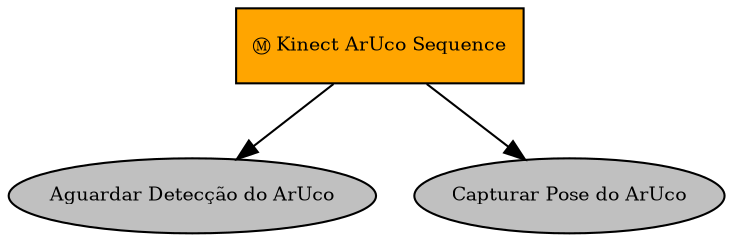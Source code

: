 digraph pastafarianism {
ordering=out;
graph [fontname="times-roman"];
node [fontname="times-roman"];
edge [fontname="times-roman"];
"Kinect ArUco Sequence" [fillcolor=orange, fontcolor=black, fontsize=9, label="Ⓜ Kinect ArUco Sequence", shape=box, style=filled];
"Aguardar Detecção do ArUco" [fillcolor=gray, fontcolor=black, fontsize=9, label="Aguardar Detecção do ArUco", shape=ellipse, style=filled];
"Kinect ArUco Sequence" -> "Aguardar Detecção do ArUco";
"Capturar Pose do ArUco" [fillcolor=gray, fontcolor=black, fontsize=9, label="Capturar Pose do ArUco", shape=ellipse, style=filled];
"Kinect ArUco Sequence" -> "Capturar Pose do ArUco";
}
